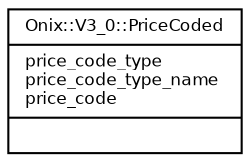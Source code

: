 digraph G {
  fontname = "Bitstream Vera Sans"
  fontsize = 8

  node [
    fontname = "Bitstream Vera Sans"
    fontsize = 8
    shape = "record"
  ]

  edge [
    fontname = "Bitstream Vera Sans"
    fontsize = 8
  ]

  PriceCoded [
    label = "{Onix::V3_0::PriceCoded\l|price_code_type\lprice_code_type_name\lprice_code\l|\l}"
  ]




}

